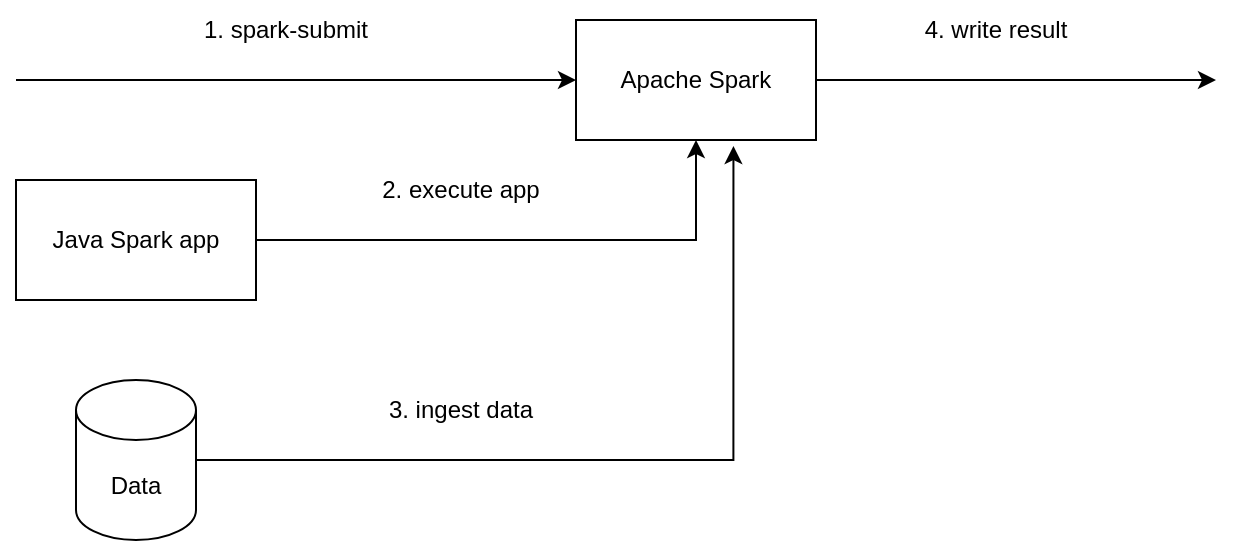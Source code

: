 <mxfile version="24.7.17">
  <diagram name="Page-1" id="X2maVqHfdv_pzFdbr4a_">
    <mxGraphModel dx="811" dy="538" grid="1" gridSize="10" guides="1" tooltips="1" connect="1" arrows="1" fold="1" page="1" pageScale="1" pageWidth="850" pageHeight="1100" math="0" shadow="0">
      <root>
        <mxCell id="0" />
        <mxCell id="1" parent="0" />
        <mxCell id="YVc4VXAhoMXWnYawSSKb-5" style="edgeStyle=orthogonalEdgeStyle;rounded=0;orthogonalLoop=1;jettySize=auto;html=1;entryX=0.5;entryY=1;entryDx=0;entryDy=0;" parent="1" source="YVc4VXAhoMXWnYawSSKb-1" target="YVc4VXAhoMXWnYawSSKb-2" edge="1">
          <mxGeometry relative="1" as="geometry" />
        </mxCell>
        <mxCell id="YVc4VXAhoMXWnYawSSKb-1" value="Java Spark app" style="rounded=0;whiteSpace=wrap;html=1;" parent="1" vertex="1">
          <mxGeometry x="200" y="180" width="120" height="60" as="geometry" />
        </mxCell>
        <mxCell id="YVc4VXAhoMXWnYawSSKb-3" style="edgeStyle=orthogonalEdgeStyle;rounded=0;orthogonalLoop=1;jettySize=auto;html=1;" parent="1" target="YVc4VXAhoMXWnYawSSKb-2" edge="1">
          <mxGeometry relative="1" as="geometry">
            <mxPoint x="200" y="130" as="sourcePoint" />
            <Array as="points">
              <mxPoint x="260" y="130" />
              <mxPoint x="260" y="130" />
            </Array>
          </mxGeometry>
        </mxCell>
        <mxCell id="YVc4VXAhoMXWnYawSSKb-11" style="edgeStyle=orthogonalEdgeStyle;rounded=0;orthogonalLoop=1;jettySize=auto;html=1;" parent="1" source="YVc4VXAhoMXWnYawSSKb-2" edge="1">
          <mxGeometry relative="1" as="geometry">
            <mxPoint x="800" y="130" as="targetPoint" />
            <Array as="points">
              <mxPoint x="750" y="130" />
              <mxPoint x="750" y="130" />
            </Array>
          </mxGeometry>
        </mxCell>
        <mxCell id="YVc4VXAhoMXWnYawSSKb-2" value="Apache Spark" style="rounded=0;whiteSpace=wrap;html=1;" parent="1" vertex="1">
          <mxGeometry x="480" y="100" width="120" height="60" as="geometry" />
        </mxCell>
        <mxCell id="YVc4VXAhoMXWnYawSSKb-4" value="1. spark-submit" style="text;html=1;align=center;verticalAlign=middle;whiteSpace=wrap;rounded=0;" parent="1" vertex="1">
          <mxGeometry x="280" y="90" width="110" height="30" as="geometry" />
        </mxCell>
        <mxCell id="YVc4VXAhoMXWnYawSSKb-6" value="2. execute app" style="text;html=1;align=center;verticalAlign=middle;whiteSpace=wrap;rounded=0;" parent="1" vertex="1">
          <mxGeometry x="370" y="170" width="105" height="30" as="geometry" />
        </mxCell>
        <mxCell id="YVc4VXAhoMXWnYawSSKb-7" value="Data" style="shape=cylinder3;whiteSpace=wrap;html=1;boundedLbl=1;backgroundOutline=1;size=15;" parent="1" vertex="1">
          <mxGeometry x="230" y="280" width="60" height="80" as="geometry" />
        </mxCell>
        <mxCell id="YVc4VXAhoMXWnYawSSKb-8" style="edgeStyle=orthogonalEdgeStyle;rounded=0;orthogonalLoop=1;jettySize=auto;html=1;entryX=0.656;entryY=1.05;entryDx=0;entryDy=0;entryPerimeter=0;" parent="1" source="YVc4VXAhoMXWnYawSSKb-7" target="YVc4VXAhoMXWnYawSSKb-2" edge="1">
          <mxGeometry relative="1" as="geometry" />
        </mxCell>
        <mxCell id="YVc4VXAhoMXWnYawSSKb-9" value="3. ingest data" style="text;html=1;align=center;verticalAlign=middle;whiteSpace=wrap;rounded=0;" parent="1" vertex="1">
          <mxGeometry x="370" y="280" width="105" height="30" as="geometry" />
        </mxCell>
        <mxCell id="YVc4VXAhoMXWnYawSSKb-12" value="4. write result" style="text;html=1;align=center;verticalAlign=middle;whiteSpace=wrap;rounded=0;" parent="1" vertex="1">
          <mxGeometry x="640" y="90" width="100" height="30" as="geometry" />
        </mxCell>
      </root>
    </mxGraphModel>
  </diagram>
</mxfile>
